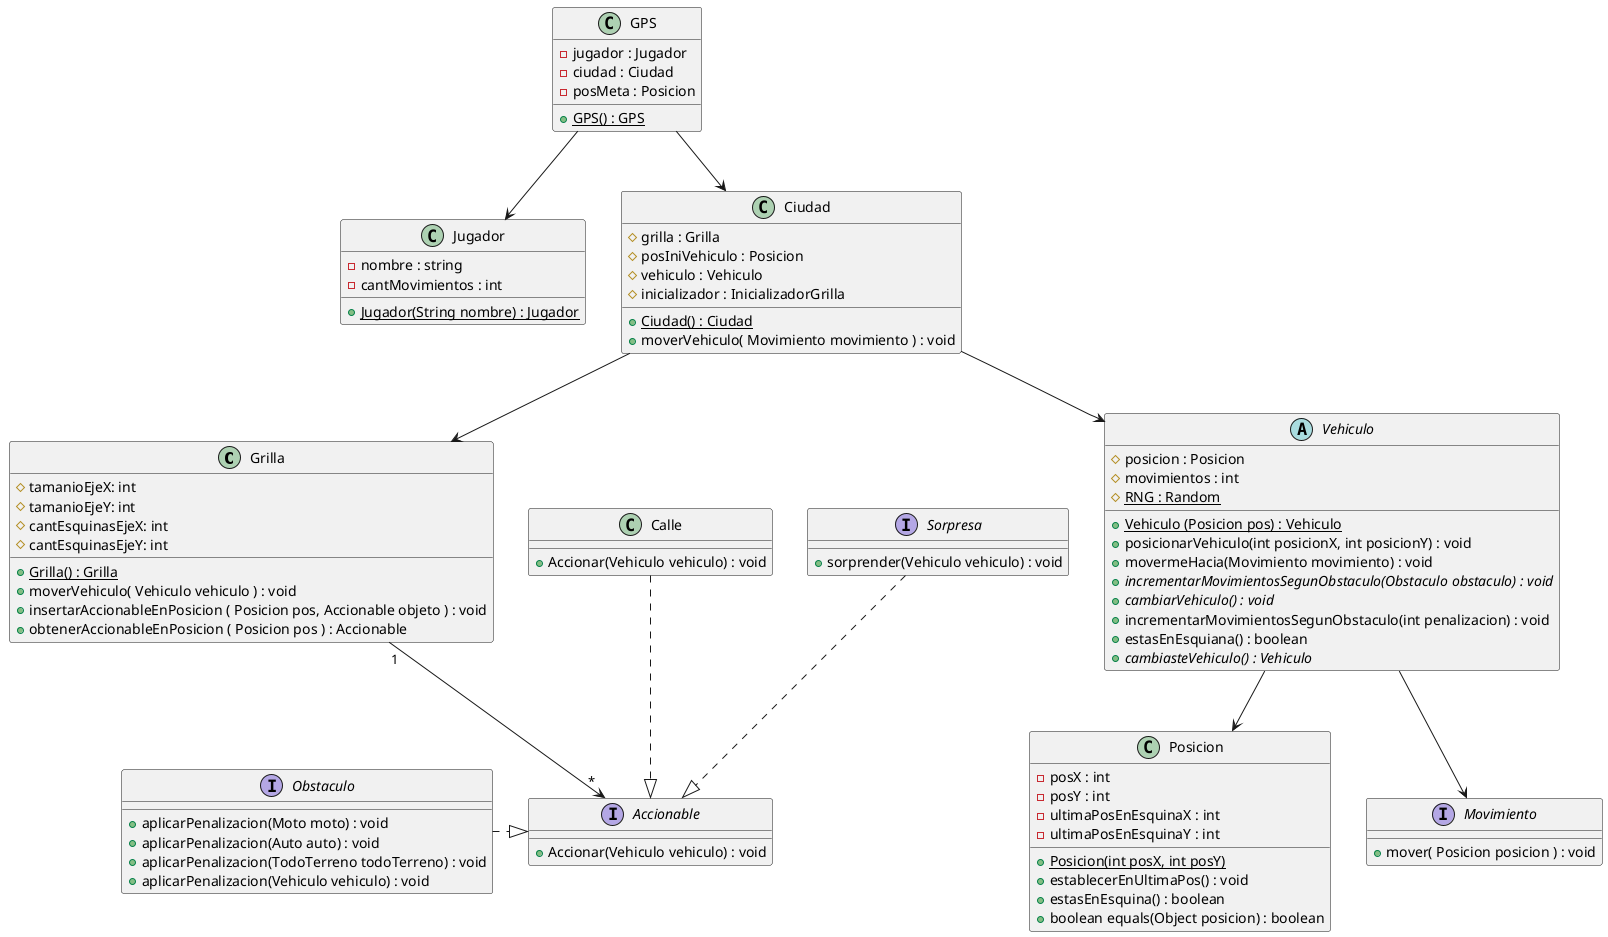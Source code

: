 @startuml
    'https://plantuml.com/class-diagram

    class Grilla{
        # tamanioEjeX: int
        # tamanioEjeY: int
        # cantEsquinasEjeX: int
        # cantEsquinasEjeY: int

        + {static} Grilla() : Grilla
        + moverVehiculo( Vehiculo vehiculo ) : void
        + insertarAccionableEnPosicion ( Posicion pos, Accionable objeto ) : void
        + obtenerAccionableEnPosicion ( Posicion pos ) : Accionable
    }

    class GPS {
        - jugador : Jugador
        - ciudad : Ciudad
        - posMeta : Posicion
        + {static} GPS() : GPS
    }

    class Jugador{
        - nombre : string
        - cantMovimientos : int
        + {static} Jugador(String nombre) : Jugador
    }

    abstract Vehiculo{

        # posicion : Posicion
        # movimientos : int
        # {static} RNG : Random

        + {static} Vehiculo (Posicion pos) : Vehiculo
        + posicionarVehiculo(int posicionX, int posicionY) : void
        + movermeHacia(Movimiento movimiento) : void
        + {abstract} incrementarMovimientosSegunObstaculo(Obstaculo obstaculo) : void
        + {abstract} cambiarVehiculo() : void
        + incrementarMovimientosSegunObstaculo(int penalizacion) : void
        + estasEnEsquiana() : boolean
        + {abstract} cambiasteVehiculo() : Vehiculo
    }

    interface Accionable{
        + Accionar(Vehiculo vehiculo) : void
    }

    class Calle{
        + Accionar(Vehiculo vehiculo) : void
    }

    class Ciudad{
        # grilla : Grilla
        # posIniVehiculo : Posicion
        # vehiculo : Vehiculo
        # inicializador : InicializadorGrilla
        + {static} Ciudad() : Ciudad
        + moverVehiculo( Movimiento movimiento ) : void
    }

    class Posicion{
        - posX : int
        - posY : int
        - ultimaPosEnEsquinaX : int
        - ultimaPosEnEsquinaY : int

        + {static} Posicion(int posX, int posY)
        + establecerEnUltimaPos() : void
        + estasEnEsquina() : boolean
        + boolean equals(Object posicion) : boolean
    }

    interface Sorpresa{
        + sorprender(Vehiculo vehiculo) : void
    }


    interface Obstaculo{
        + aplicarPenalizacion(Moto moto) : void
        + aplicarPenalizacion(Auto auto) : void
        + aplicarPenalizacion(TodoTerreno todoTerreno) : void
        + aplicarPenalizacion(Vehiculo vehiculo) : void
    }


    GPS --> Jugador
    GPS --> Ciudad
    Vehiculo --> Posicion

    Grilla "1" --> "*" Accionable
    Ciudad --> Vehiculo
    Ciudad --> Grilla


    Sorpresa ..|> Accionable
    Obstaculo .|> Accionable

    Calle ..|> Accionable

    interface Movimiento{
        +mover( Posicion posicion ) : void
    }


    Vehiculo --> Movimiento

@enduml